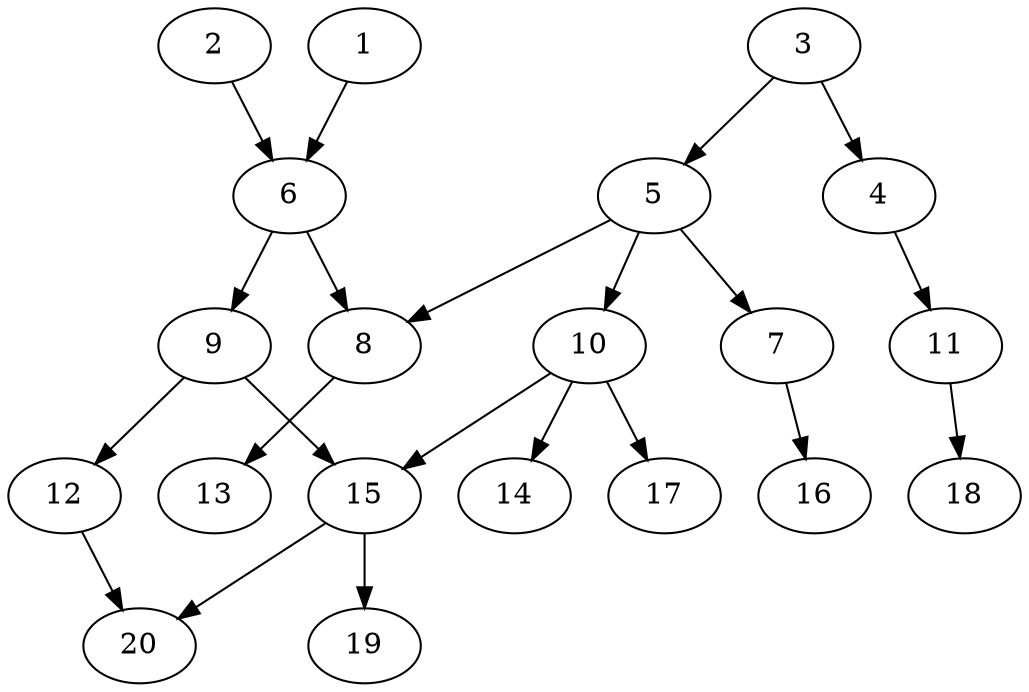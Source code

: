 // DAG automatically generated by daggen at Sat Jul 27 15:38:13 2019
// ./daggen --dot -n 20 --ccr 0.3 --fat 0.6 --regular 0.5 --density 0.4 --mindata 5242880 --maxdata 52428800 
digraph G {
  1 [size="19927040", alpha="0.09", expect_size="5978112"] 
  1 -> 6 [size ="5978112"]
  2 [size="38778880", alpha="0.17", expect_size="11633664"] 
  2 -> 6 [size ="11633664"]
  3 [size="49592320", alpha="0.15", expect_size="14877696"] 
  3 -> 4 [size ="14877696"]
  3 -> 5 [size ="14877696"]
  4 [size="63593813", alpha="0.10", expect_size="19078144"] 
  4 -> 11 [size ="19078144"]
  5 [size="26811733", alpha="0.02", expect_size="8043520"] 
  5 -> 7 [size ="8043520"]
  5 -> 8 [size ="8043520"]
  5 -> 10 [size ="8043520"]
  6 [size="48882347", alpha="0.15", expect_size="14664704"] 
  6 -> 8 [size ="14664704"]
  6 -> 9 [size ="14664704"]
  7 [size="97013760", alpha="0.08", expect_size="29104128"] 
  7 -> 16 [size ="29104128"]
  8 [size="88808107", alpha="0.01", expect_size="26642432"] 
  8 -> 13 [size ="26642432"]
  9 [size="129870507", alpha="0.02", expect_size="38961152"] 
  9 -> 12 [size ="38961152"]
  9 -> 15 [size ="38961152"]
  10 [size="136560640", alpha="0.16", expect_size="40968192"] 
  10 -> 14 [size ="40968192"]
  10 -> 15 [size ="40968192"]
  10 -> 17 [size ="40968192"]
  11 [size="69614933", alpha="0.18", expect_size="20884480"] 
  11 -> 18 [size ="20884480"]
  12 [size="138308267", alpha="0.02", expect_size="41492480"] 
  12 -> 20 [size ="41492480"]
  13 [size="111298560", alpha="0.19", expect_size="33389568"] 
  14 [size="73369600", alpha="0.19", expect_size="22010880"] 
  15 [size="155733333", alpha="0.12", expect_size="46720000"] 
  15 -> 19 [size ="46720000"]
  15 -> 20 [size ="46720000"]
  16 [size="170021547", alpha="0.03", expect_size="51006464"] 
  17 [size="131485013", alpha="0.16", expect_size="39445504"] 
  18 [size="36304213", alpha="0.01", expect_size="10891264"] 
  19 [size="45888853", alpha="0.09", expect_size="13766656"] 
  20 [size="58040320", alpha="0.07", expect_size="17412096"] 
}
